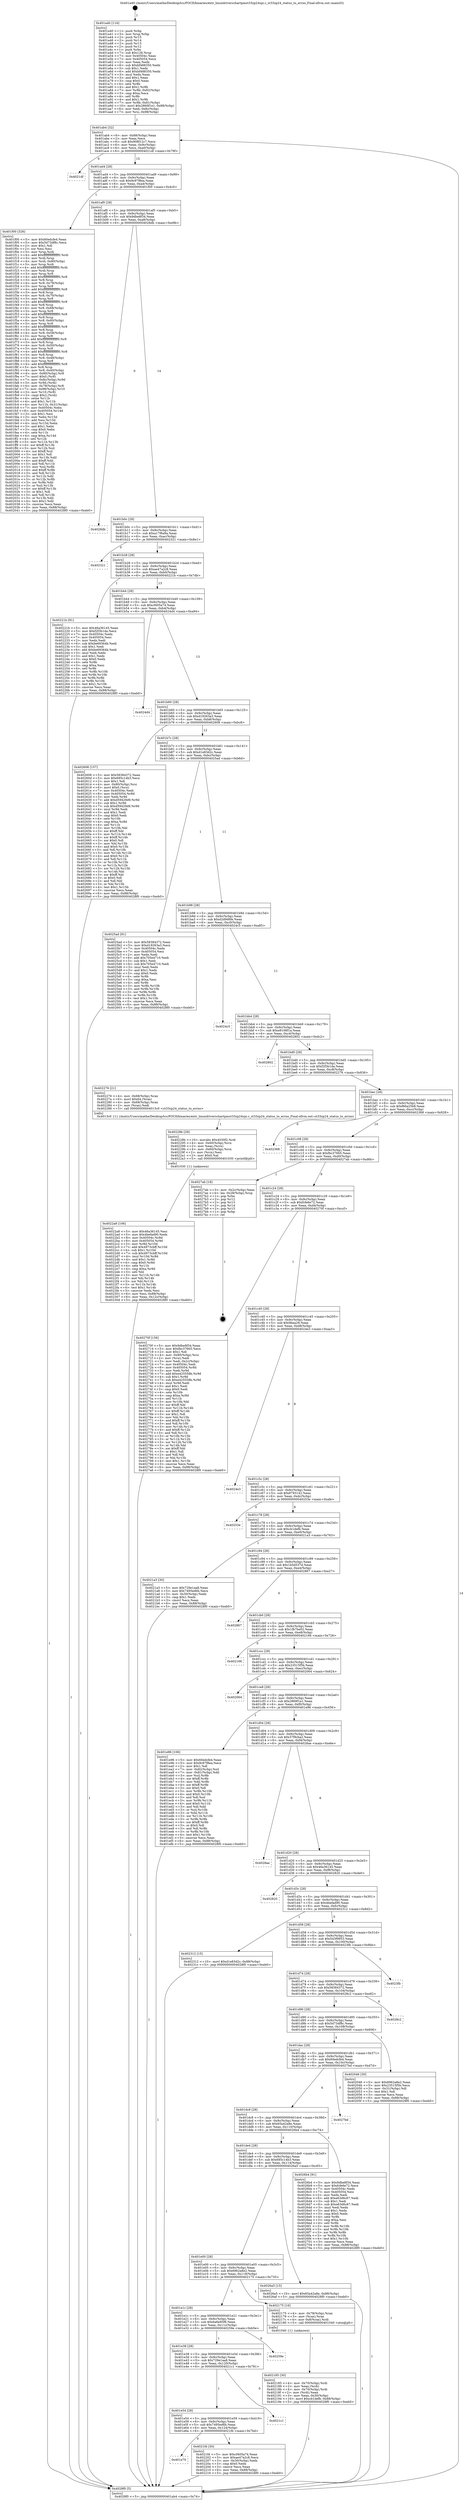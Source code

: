 digraph "0x401a40" {
  label = "0x401a40 (/mnt/c/Users/mathe/Desktop/tcc/POCII/binaries/extr_linuxdriverschartpmst33zp24spi.c_st33zp24_status_to_errno_Final-ollvm.out::main(0))"
  labelloc = "t"
  node[shape=record]

  Entry [label="",width=0.3,height=0.3,shape=circle,fillcolor=black,style=filled]
  "0x401ab4" [label="{
     0x401ab4 [32]\l
     | [instrs]\l
     &nbsp;&nbsp;0x401ab4 \<+6\>: mov -0x88(%rbp),%eax\l
     &nbsp;&nbsp;0x401aba \<+2\>: mov %eax,%ecx\l
     &nbsp;&nbsp;0x401abc \<+6\>: sub $0x908f12c7,%ecx\l
     &nbsp;&nbsp;0x401ac2 \<+6\>: mov %eax,-0x9c(%rbp)\l
     &nbsp;&nbsp;0x401ac8 \<+6\>: mov %ecx,-0xa0(%rbp)\l
     &nbsp;&nbsp;0x401ace \<+6\>: je 00000000004021df \<main+0x79f\>\l
  }"]
  "0x4021df" [label="{
     0x4021df\l
  }", style=dashed]
  "0x401ad4" [label="{
     0x401ad4 [28]\l
     | [instrs]\l
     &nbsp;&nbsp;0x401ad4 \<+5\>: jmp 0000000000401ad9 \<main+0x99\>\l
     &nbsp;&nbsp;0x401ad9 \<+6\>: mov -0x9c(%rbp),%eax\l
     &nbsp;&nbsp;0x401adf \<+5\>: sub $0x9c97f8ea,%eax\l
     &nbsp;&nbsp;0x401ae4 \<+6\>: mov %eax,-0xa4(%rbp)\l
     &nbsp;&nbsp;0x401aea \<+6\>: je 0000000000401f00 \<main+0x4c0\>\l
  }"]
  Exit [label="",width=0.3,height=0.3,shape=circle,fillcolor=black,style=filled,peripheries=2]
  "0x401f00" [label="{
     0x401f00 [326]\l
     | [instrs]\l
     &nbsp;&nbsp;0x401f00 \<+5\>: mov $0x60edcfe4,%eax\l
     &nbsp;&nbsp;0x401f05 \<+5\>: mov $0x5d73df8c,%ecx\l
     &nbsp;&nbsp;0x401f0a \<+2\>: mov $0x1,%dl\l
     &nbsp;&nbsp;0x401f0c \<+2\>: xor %esi,%esi\l
     &nbsp;&nbsp;0x401f0e \<+3\>: mov %rsp,%rdi\l
     &nbsp;&nbsp;0x401f11 \<+4\>: add $0xfffffffffffffff0,%rdi\l
     &nbsp;&nbsp;0x401f15 \<+3\>: mov %rdi,%rsp\l
     &nbsp;&nbsp;0x401f18 \<+4\>: mov %rdi,-0x80(%rbp)\l
     &nbsp;&nbsp;0x401f1c \<+3\>: mov %rsp,%rdi\l
     &nbsp;&nbsp;0x401f1f \<+4\>: add $0xfffffffffffffff0,%rdi\l
     &nbsp;&nbsp;0x401f23 \<+3\>: mov %rdi,%rsp\l
     &nbsp;&nbsp;0x401f26 \<+3\>: mov %rsp,%r8\l
     &nbsp;&nbsp;0x401f29 \<+4\>: add $0xfffffffffffffff0,%r8\l
     &nbsp;&nbsp;0x401f2d \<+3\>: mov %r8,%rsp\l
     &nbsp;&nbsp;0x401f30 \<+4\>: mov %r8,-0x78(%rbp)\l
     &nbsp;&nbsp;0x401f34 \<+3\>: mov %rsp,%r8\l
     &nbsp;&nbsp;0x401f37 \<+4\>: add $0xfffffffffffffff0,%r8\l
     &nbsp;&nbsp;0x401f3b \<+3\>: mov %r8,%rsp\l
     &nbsp;&nbsp;0x401f3e \<+4\>: mov %r8,-0x70(%rbp)\l
     &nbsp;&nbsp;0x401f42 \<+3\>: mov %rsp,%r8\l
     &nbsp;&nbsp;0x401f45 \<+4\>: add $0xfffffffffffffff0,%r8\l
     &nbsp;&nbsp;0x401f49 \<+3\>: mov %r8,%rsp\l
     &nbsp;&nbsp;0x401f4c \<+4\>: mov %r8,-0x68(%rbp)\l
     &nbsp;&nbsp;0x401f50 \<+3\>: mov %rsp,%r8\l
     &nbsp;&nbsp;0x401f53 \<+4\>: add $0xfffffffffffffff0,%r8\l
     &nbsp;&nbsp;0x401f57 \<+3\>: mov %r8,%rsp\l
     &nbsp;&nbsp;0x401f5a \<+4\>: mov %r8,-0x60(%rbp)\l
     &nbsp;&nbsp;0x401f5e \<+3\>: mov %rsp,%r8\l
     &nbsp;&nbsp;0x401f61 \<+4\>: add $0xfffffffffffffff0,%r8\l
     &nbsp;&nbsp;0x401f65 \<+3\>: mov %r8,%rsp\l
     &nbsp;&nbsp;0x401f68 \<+4\>: mov %r8,-0x58(%rbp)\l
     &nbsp;&nbsp;0x401f6c \<+3\>: mov %rsp,%r8\l
     &nbsp;&nbsp;0x401f6f \<+4\>: add $0xfffffffffffffff0,%r8\l
     &nbsp;&nbsp;0x401f73 \<+3\>: mov %r8,%rsp\l
     &nbsp;&nbsp;0x401f76 \<+4\>: mov %r8,-0x50(%rbp)\l
     &nbsp;&nbsp;0x401f7a \<+3\>: mov %rsp,%r8\l
     &nbsp;&nbsp;0x401f7d \<+4\>: add $0xfffffffffffffff0,%r8\l
     &nbsp;&nbsp;0x401f81 \<+3\>: mov %r8,%rsp\l
     &nbsp;&nbsp;0x401f84 \<+4\>: mov %r8,-0x48(%rbp)\l
     &nbsp;&nbsp;0x401f88 \<+3\>: mov %rsp,%r8\l
     &nbsp;&nbsp;0x401f8b \<+4\>: add $0xfffffffffffffff0,%r8\l
     &nbsp;&nbsp;0x401f8f \<+3\>: mov %r8,%rsp\l
     &nbsp;&nbsp;0x401f92 \<+4\>: mov %r8,-0x40(%rbp)\l
     &nbsp;&nbsp;0x401f96 \<+4\>: mov -0x80(%rbp),%r8\l
     &nbsp;&nbsp;0x401f9a \<+7\>: movl $0x0,(%r8)\l
     &nbsp;&nbsp;0x401fa1 \<+7\>: mov -0x8c(%rbp),%r9d\l
     &nbsp;&nbsp;0x401fa8 \<+3\>: mov %r9d,(%rdi)\l
     &nbsp;&nbsp;0x401fab \<+4\>: mov -0x78(%rbp),%r8\l
     &nbsp;&nbsp;0x401faf \<+7\>: mov -0x98(%rbp),%r10\l
     &nbsp;&nbsp;0x401fb6 \<+3\>: mov %r10,(%r8)\l
     &nbsp;&nbsp;0x401fb9 \<+3\>: cmpl $0x2,(%rdi)\l
     &nbsp;&nbsp;0x401fbc \<+4\>: setne %r11b\l
     &nbsp;&nbsp;0x401fc0 \<+4\>: and $0x1,%r11b\l
     &nbsp;&nbsp;0x401fc4 \<+4\>: mov %r11b,-0x31(%rbp)\l
     &nbsp;&nbsp;0x401fc8 \<+7\>: mov 0x40504c,%ebx\l
     &nbsp;&nbsp;0x401fcf \<+8\>: mov 0x405054,%r14d\l
     &nbsp;&nbsp;0x401fd7 \<+3\>: sub $0x1,%esi\l
     &nbsp;&nbsp;0x401fda \<+3\>: mov %ebx,%r15d\l
     &nbsp;&nbsp;0x401fdd \<+3\>: add %esi,%r15d\l
     &nbsp;&nbsp;0x401fe0 \<+4\>: imul %r15d,%ebx\l
     &nbsp;&nbsp;0x401fe4 \<+3\>: and $0x1,%ebx\l
     &nbsp;&nbsp;0x401fe7 \<+3\>: cmp $0x0,%ebx\l
     &nbsp;&nbsp;0x401fea \<+4\>: sete %r11b\l
     &nbsp;&nbsp;0x401fee \<+4\>: cmp $0xa,%r14d\l
     &nbsp;&nbsp;0x401ff2 \<+4\>: setl %r12b\l
     &nbsp;&nbsp;0x401ff6 \<+3\>: mov %r11b,%r13b\l
     &nbsp;&nbsp;0x401ff9 \<+4\>: xor $0xff,%r13b\l
     &nbsp;&nbsp;0x401ffd \<+3\>: mov %r12b,%sil\l
     &nbsp;&nbsp;0x402000 \<+4\>: xor $0xff,%sil\l
     &nbsp;&nbsp;0x402004 \<+3\>: xor $0x1,%dl\l
     &nbsp;&nbsp;0x402007 \<+3\>: mov %r13b,%dil\l
     &nbsp;&nbsp;0x40200a \<+4\>: and $0xff,%dil\l
     &nbsp;&nbsp;0x40200e \<+3\>: and %dl,%r11b\l
     &nbsp;&nbsp;0x402011 \<+3\>: mov %sil,%r8b\l
     &nbsp;&nbsp;0x402014 \<+4\>: and $0xff,%r8b\l
     &nbsp;&nbsp;0x402018 \<+3\>: and %dl,%r12b\l
     &nbsp;&nbsp;0x40201b \<+3\>: or %r11b,%dil\l
     &nbsp;&nbsp;0x40201e \<+3\>: or %r12b,%r8b\l
     &nbsp;&nbsp;0x402021 \<+3\>: xor %r8b,%dil\l
     &nbsp;&nbsp;0x402024 \<+3\>: or %sil,%r13b\l
     &nbsp;&nbsp;0x402027 \<+4\>: xor $0xff,%r13b\l
     &nbsp;&nbsp;0x40202b \<+3\>: or $0x1,%dl\l
     &nbsp;&nbsp;0x40202e \<+3\>: and %dl,%r13b\l
     &nbsp;&nbsp;0x402031 \<+3\>: or %r13b,%dil\l
     &nbsp;&nbsp;0x402034 \<+4\>: test $0x1,%dil\l
     &nbsp;&nbsp;0x402038 \<+3\>: cmovne %ecx,%eax\l
     &nbsp;&nbsp;0x40203b \<+6\>: mov %eax,-0x88(%rbp)\l
     &nbsp;&nbsp;0x402041 \<+5\>: jmp 00000000004028f0 \<main+0xeb0\>\l
  }"]
  "0x401af0" [label="{
     0x401af0 [28]\l
     | [instrs]\l
     &nbsp;&nbsp;0x401af0 \<+5\>: jmp 0000000000401af5 \<main+0xb5\>\l
     &nbsp;&nbsp;0x401af5 \<+6\>: mov -0x9c(%rbp),%eax\l
     &nbsp;&nbsp;0x401afb \<+5\>: sub $0x9dbe8f34,%eax\l
     &nbsp;&nbsp;0x401b00 \<+6\>: mov %eax,-0xa8(%rbp)\l
     &nbsp;&nbsp;0x401b06 \<+6\>: je 00000000004028db \<main+0xe9b\>\l
  }"]
  "0x4022a8" [label="{
     0x4022a8 [106]\l
     | [instrs]\l
     &nbsp;&nbsp;0x4022a8 \<+5\>: mov $0x46a36145,%esi\l
     &nbsp;&nbsp;0x4022ad \<+5\>: mov $0x4befad90,%edx\l
     &nbsp;&nbsp;0x4022b2 \<+8\>: mov 0x40504c,%r8d\l
     &nbsp;&nbsp;0x4022ba \<+8\>: mov 0x405054,%r9d\l
     &nbsp;&nbsp;0x4022c2 \<+3\>: mov %r8d,%r10d\l
     &nbsp;&nbsp;0x4022c5 \<+7\>: add $0x4973cbff,%r10d\l
     &nbsp;&nbsp;0x4022cc \<+4\>: sub $0x1,%r10d\l
     &nbsp;&nbsp;0x4022d0 \<+7\>: sub $0x4973cbff,%r10d\l
     &nbsp;&nbsp;0x4022d7 \<+4\>: imul %r10d,%r8d\l
     &nbsp;&nbsp;0x4022db \<+4\>: and $0x1,%r8d\l
     &nbsp;&nbsp;0x4022df \<+4\>: cmp $0x0,%r8d\l
     &nbsp;&nbsp;0x4022e3 \<+4\>: sete %r11b\l
     &nbsp;&nbsp;0x4022e7 \<+4\>: cmp $0xa,%r9d\l
     &nbsp;&nbsp;0x4022eb \<+3\>: setl %bl\l
     &nbsp;&nbsp;0x4022ee \<+3\>: mov %r11b,%r14b\l
     &nbsp;&nbsp;0x4022f1 \<+3\>: and %bl,%r14b\l
     &nbsp;&nbsp;0x4022f4 \<+3\>: xor %bl,%r11b\l
     &nbsp;&nbsp;0x4022f7 \<+3\>: or %r11b,%r14b\l
     &nbsp;&nbsp;0x4022fa \<+4\>: test $0x1,%r14b\l
     &nbsp;&nbsp;0x4022fe \<+3\>: cmovne %edx,%esi\l
     &nbsp;&nbsp;0x402301 \<+6\>: mov %esi,-0x88(%rbp)\l
     &nbsp;&nbsp;0x402307 \<+6\>: mov %eax,-0x12c(%rbp)\l
     &nbsp;&nbsp;0x40230d \<+5\>: jmp 00000000004028f0 \<main+0xeb0\>\l
  }"]
  "0x4028db" [label="{
     0x4028db\l
  }", style=dashed]
  "0x401b0c" [label="{
     0x401b0c [28]\l
     | [instrs]\l
     &nbsp;&nbsp;0x401b0c \<+5\>: jmp 0000000000401b11 \<main+0xd1\>\l
     &nbsp;&nbsp;0x401b11 \<+6\>: mov -0x9c(%rbp),%eax\l
     &nbsp;&nbsp;0x401b17 \<+5\>: sub $0xa17f6a9a,%eax\l
     &nbsp;&nbsp;0x401b1c \<+6\>: mov %eax,-0xac(%rbp)\l
     &nbsp;&nbsp;0x401b22 \<+6\>: je 0000000000402321 \<main+0x8e1\>\l
  }"]
  "0x40228b" [label="{
     0x40228b [29]\l
     | [instrs]\l
     &nbsp;&nbsp;0x40228b \<+10\>: movabs $0x4030f2,%rdi\l
     &nbsp;&nbsp;0x402295 \<+4\>: mov -0x60(%rbp),%rcx\l
     &nbsp;&nbsp;0x402299 \<+2\>: mov %eax,(%rcx)\l
     &nbsp;&nbsp;0x40229b \<+4\>: mov -0x60(%rbp),%rcx\l
     &nbsp;&nbsp;0x40229f \<+2\>: mov (%rcx),%esi\l
     &nbsp;&nbsp;0x4022a1 \<+2\>: mov $0x0,%al\l
     &nbsp;&nbsp;0x4022a3 \<+5\>: call 0000000000401030 \<printf@plt\>\l
     | [calls]\l
     &nbsp;&nbsp;0x401030 \{1\} (unknown)\l
  }"]
  "0x402321" [label="{
     0x402321\l
  }", style=dashed]
  "0x401b28" [label="{
     0x401b28 [28]\l
     | [instrs]\l
     &nbsp;&nbsp;0x401b28 \<+5\>: jmp 0000000000401b2d \<main+0xed\>\l
     &nbsp;&nbsp;0x401b2d \<+6\>: mov -0x9c(%rbp),%eax\l
     &nbsp;&nbsp;0x401b33 \<+5\>: sub $0xae47a2c8,%eax\l
     &nbsp;&nbsp;0x401b38 \<+6\>: mov %eax,-0xb0(%rbp)\l
     &nbsp;&nbsp;0x401b3e \<+6\>: je 000000000040221b \<main+0x7db\>\l
  }"]
  "0x401e70" [label="{
     0x401e70\l
  }", style=dashed]
  "0x40221b" [label="{
     0x40221b [91]\l
     | [instrs]\l
     &nbsp;&nbsp;0x40221b \<+5\>: mov $0x46a36145,%eax\l
     &nbsp;&nbsp;0x402220 \<+5\>: mov $0xf2f3b1da,%ecx\l
     &nbsp;&nbsp;0x402225 \<+7\>: mov 0x40504c,%edx\l
     &nbsp;&nbsp;0x40222c \<+7\>: mov 0x405054,%esi\l
     &nbsp;&nbsp;0x402233 \<+2\>: mov %edx,%edi\l
     &nbsp;&nbsp;0x402235 \<+6\>: sub $0xbe69364b,%edi\l
     &nbsp;&nbsp;0x40223b \<+3\>: sub $0x1,%edi\l
     &nbsp;&nbsp;0x40223e \<+6\>: add $0xbe69364b,%edi\l
     &nbsp;&nbsp;0x402244 \<+3\>: imul %edi,%edx\l
     &nbsp;&nbsp;0x402247 \<+3\>: and $0x1,%edx\l
     &nbsp;&nbsp;0x40224a \<+3\>: cmp $0x0,%edx\l
     &nbsp;&nbsp;0x40224d \<+4\>: sete %r8b\l
     &nbsp;&nbsp;0x402251 \<+3\>: cmp $0xa,%esi\l
     &nbsp;&nbsp;0x402254 \<+4\>: setl %r9b\l
     &nbsp;&nbsp;0x402258 \<+3\>: mov %r8b,%r10b\l
     &nbsp;&nbsp;0x40225b \<+3\>: and %r9b,%r10b\l
     &nbsp;&nbsp;0x40225e \<+3\>: xor %r9b,%r8b\l
     &nbsp;&nbsp;0x402261 \<+3\>: or %r8b,%r10b\l
     &nbsp;&nbsp;0x402264 \<+4\>: test $0x1,%r10b\l
     &nbsp;&nbsp;0x402268 \<+3\>: cmovne %ecx,%eax\l
     &nbsp;&nbsp;0x40226b \<+6\>: mov %eax,-0x88(%rbp)\l
     &nbsp;&nbsp;0x402271 \<+5\>: jmp 00000000004028f0 \<main+0xeb0\>\l
  }"]
  "0x401b44" [label="{
     0x401b44 [28]\l
     | [instrs]\l
     &nbsp;&nbsp;0x401b44 \<+5\>: jmp 0000000000401b49 \<main+0x109\>\l
     &nbsp;&nbsp;0x401b49 \<+6\>: mov -0x9c(%rbp),%eax\l
     &nbsp;&nbsp;0x401b4f \<+5\>: sub $0xcf405a74,%eax\l
     &nbsp;&nbsp;0x401b54 \<+6\>: mov %eax,-0xb4(%rbp)\l
     &nbsp;&nbsp;0x401b5a \<+6\>: je 00000000004024d4 \<main+0xa94\>\l
  }"]
  "0x4021fd" [label="{
     0x4021fd [30]\l
     | [instrs]\l
     &nbsp;&nbsp;0x4021fd \<+5\>: mov $0xcf405a74,%eax\l
     &nbsp;&nbsp;0x402202 \<+5\>: mov $0xae47a2c8,%ecx\l
     &nbsp;&nbsp;0x402207 \<+3\>: mov -0x30(%rbp),%edx\l
     &nbsp;&nbsp;0x40220a \<+3\>: cmp $0x0,%edx\l
     &nbsp;&nbsp;0x40220d \<+3\>: cmove %ecx,%eax\l
     &nbsp;&nbsp;0x402210 \<+6\>: mov %eax,-0x88(%rbp)\l
     &nbsp;&nbsp;0x402216 \<+5\>: jmp 00000000004028f0 \<main+0xeb0\>\l
  }"]
  "0x4024d4" [label="{
     0x4024d4\l
  }", style=dashed]
  "0x401b60" [label="{
     0x401b60 [28]\l
     | [instrs]\l
     &nbsp;&nbsp;0x401b60 \<+5\>: jmp 0000000000401b65 \<main+0x125\>\l
     &nbsp;&nbsp;0x401b65 \<+6\>: mov -0x9c(%rbp),%eax\l
     &nbsp;&nbsp;0x401b6b \<+5\>: sub $0xd19263a3,%eax\l
     &nbsp;&nbsp;0x401b70 \<+6\>: mov %eax,-0xb8(%rbp)\l
     &nbsp;&nbsp;0x401b76 \<+6\>: je 0000000000402608 \<main+0xbc8\>\l
  }"]
  "0x401e54" [label="{
     0x401e54 [28]\l
     | [instrs]\l
     &nbsp;&nbsp;0x401e54 \<+5\>: jmp 0000000000401e59 \<main+0x419\>\l
     &nbsp;&nbsp;0x401e59 \<+6\>: mov -0x9c(%rbp),%eax\l
     &nbsp;&nbsp;0x401e5f \<+5\>: sub $0x7495ed6b,%eax\l
     &nbsp;&nbsp;0x401e64 \<+6\>: mov %eax,-0x124(%rbp)\l
     &nbsp;&nbsp;0x401e6a \<+6\>: je 00000000004021fd \<main+0x7bd\>\l
  }"]
  "0x402608" [label="{
     0x402608 [157]\l
     | [instrs]\l
     &nbsp;&nbsp;0x402608 \<+5\>: mov $0x58384372,%eax\l
     &nbsp;&nbsp;0x40260d \<+5\>: mov $0x685c14b3,%ecx\l
     &nbsp;&nbsp;0x402612 \<+2\>: mov $0x1,%dl\l
     &nbsp;&nbsp;0x402614 \<+4\>: mov -0x80(%rbp),%rsi\l
     &nbsp;&nbsp;0x402618 \<+6\>: movl $0x0,(%rsi)\l
     &nbsp;&nbsp;0x40261e \<+7\>: mov 0x40504c,%edi\l
     &nbsp;&nbsp;0x402625 \<+8\>: mov 0x405054,%r8d\l
     &nbsp;&nbsp;0x40262d \<+3\>: mov %edi,%r9d\l
     &nbsp;&nbsp;0x402630 \<+7\>: add $0xd59429d9,%r9d\l
     &nbsp;&nbsp;0x402637 \<+4\>: sub $0x1,%r9d\l
     &nbsp;&nbsp;0x40263b \<+7\>: sub $0xd59429d9,%r9d\l
     &nbsp;&nbsp;0x402642 \<+4\>: imul %r9d,%edi\l
     &nbsp;&nbsp;0x402646 \<+3\>: and $0x1,%edi\l
     &nbsp;&nbsp;0x402649 \<+3\>: cmp $0x0,%edi\l
     &nbsp;&nbsp;0x40264c \<+4\>: sete %r10b\l
     &nbsp;&nbsp;0x402650 \<+4\>: cmp $0xa,%r8d\l
     &nbsp;&nbsp;0x402654 \<+4\>: setl %r11b\l
     &nbsp;&nbsp;0x402658 \<+3\>: mov %r10b,%bl\l
     &nbsp;&nbsp;0x40265b \<+3\>: xor $0xff,%bl\l
     &nbsp;&nbsp;0x40265e \<+3\>: mov %r11b,%r14b\l
     &nbsp;&nbsp;0x402661 \<+4\>: xor $0xff,%r14b\l
     &nbsp;&nbsp;0x402665 \<+3\>: xor $0x0,%dl\l
     &nbsp;&nbsp;0x402668 \<+3\>: mov %bl,%r15b\l
     &nbsp;&nbsp;0x40266b \<+4\>: and $0x0,%r15b\l
     &nbsp;&nbsp;0x40266f \<+3\>: and %dl,%r10b\l
     &nbsp;&nbsp;0x402672 \<+3\>: mov %r14b,%r12b\l
     &nbsp;&nbsp;0x402675 \<+4\>: and $0x0,%r12b\l
     &nbsp;&nbsp;0x402679 \<+3\>: and %dl,%r11b\l
     &nbsp;&nbsp;0x40267c \<+3\>: or %r10b,%r15b\l
     &nbsp;&nbsp;0x40267f \<+3\>: or %r11b,%r12b\l
     &nbsp;&nbsp;0x402682 \<+3\>: xor %r12b,%r15b\l
     &nbsp;&nbsp;0x402685 \<+3\>: or %r14b,%bl\l
     &nbsp;&nbsp;0x402688 \<+3\>: xor $0xff,%bl\l
     &nbsp;&nbsp;0x40268b \<+3\>: or $0x0,%dl\l
     &nbsp;&nbsp;0x40268e \<+2\>: and %dl,%bl\l
     &nbsp;&nbsp;0x402690 \<+3\>: or %bl,%r15b\l
     &nbsp;&nbsp;0x402693 \<+4\>: test $0x1,%r15b\l
     &nbsp;&nbsp;0x402697 \<+3\>: cmovne %ecx,%eax\l
     &nbsp;&nbsp;0x40269a \<+6\>: mov %eax,-0x88(%rbp)\l
     &nbsp;&nbsp;0x4026a0 \<+5\>: jmp 00000000004028f0 \<main+0xeb0\>\l
  }"]
  "0x401b7c" [label="{
     0x401b7c [28]\l
     | [instrs]\l
     &nbsp;&nbsp;0x401b7c \<+5\>: jmp 0000000000401b81 \<main+0x141\>\l
     &nbsp;&nbsp;0x401b81 \<+6\>: mov -0x9c(%rbp),%eax\l
     &nbsp;&nbsp;0x401b87 \<+5\>: sub $0xd1e83d2c,%eax\l
     &nbsp;&nbsp;0x401b8c \<+6\>: mov %eax,-0xbc(%rbp)\l
     &nbsp;&nbsp;0x401b92 \<+6\>: je 00000000004025ad \<main+0xb6d\>\l
  }"]
  "0x4021c1" [label="{
     0x4021c1\l
  }", style=dashed]
  "0x4025ad" [label="{
     0x4025ad [91]\l
     | [instrs]\l
     &nbsp;&nbsp;0x4025ad \<+5\>: mov $0x58384372,%eax\l
     &nbsp;&nbsp;0x4025b2 \<+5\>: mov $0xd19263a3,%ecx\l
     &nbsp;&nbsp;0x4025b7 \<+7\>: mov 0x40504c,%edx\l
     &nbsp;&nbsp;0x4025be \<+7\>: mov 0x405054,%esi\l
     &nbsp;&nbsp;0x4025c5 \<+2\>: mov %edx,%edi\l
     &nbsp;&nbsp;0x4025c7 \<+6\>: add $0x705e4710,%edi\l
     &nbsp;&nbsp;0x4025cd \<+3\>: sub $0x1,%edi\l
     &nbsp;&nbsp;0x4025d0 \<+6\>: sub $0x705e4710,%edi\l
     &nbsp;&nbsp;0x4025d6 \<+3\>: imul %edi,%edx\l
     &nbsp;&nbsp;0x4025d9 \<+3\>: and $0x1,%edx\l
     &nbsp;&nbsp;0x4025dc \<+3\>: cmp $0x0,%edx\l
     &nbsp;&nbsp;0x4025df \<+4\>: sete %r8b\l
     &nbsp;&nbsp;0x4025e3 \<+3\>: cmp $0xa,%esi\l
     &nbsp;&nbsp;0x4025e6 \<+4\>: setl %r9b\l
     &nbsp;&nbsp;0x4025ea \<+3\>: mov %r8b,%r10b\l
     &nbsp;&nbsp;0x4025ed \<+3\>: and %r9b,%r10b\l
     &nbsp;&nbsp;0x4025f0 \<+3\>: xor %r9b,%r8b\l
     &nbsp;&nbsp;0x4025f3 \<+3\>: or %r8b,%r10b\l
     &nbsp;&nbsp;0x4025f6 \<+4\>: test $0x1,%r10b\l
     &nbsp;&nbsp;0x4025fa \<+3\>: cmovne %ecx,%eax\l
     &nbsp;&nbsp;0x4025fd \<+6\>: mov %eax,-0x88(%rbp)\l
     &nbsp;&nbsp;0x402603 \<+5\>: jmp 00000000004028f0 \<main+0xeb0\>\l
  }"]
  "0x401b98" [label="{
     0x401b98 [28]\l
     | [instrs]\l
     &nbsp;&nbsp;0x401b98 \<+5\>: jmp 0000000000401b9d \<main+0x15d\>\l
     &nbsp;&nbsp;0x401b9d \<+6\>: mov -0x9c(%rbp),%eax\l
     &nbsp;&nbsp;0x401ba3 \<+5\>: sub $0xd2d9d6fe,%eax\l
     &nbsp;&nbsp;0x401ba8 \<+6\>: mov %eax,-0xc0(%rbp)\l
     &nbsp;&nbsp;0x401bae \<+6\>: je 00000000004024c5 \<main+0xa85\>\l
  }"]
  "0x401e38" [label="{
     0x401e38 [28]\l
     | [instrs]\l
     &nbsp;&nbsp;0x401e38 \<+5\>: jmp 0000000000401e3d \<main+0x3fd\>\l
     &nbsp;&nbsp;0x401e3d \<+6\>: mov -0x9c(%rbp),%eax\l
     &nbsp;&nbsp;0x401e43 \<+5\>: sub $0x729e1aa8,%eax\l
     &nbsp;&nbsp;0x401e48 \<+6\>: mov %eax,-0x120(%rbp)\l
     &nbsp;&nbsp;0x401e4e \<+6\>: je 00000000004021c1 \<main+0x781\>\l
  }"]
  "0x4024c5" [label="{
     0x4024c5\l
  }", style=dashed]
  "0x401bb4" [label="{
     0x401bb4 [28]\l
     | [instrs]\l
     &nbsp;&nbsp;0x401bb4 \<+5\>: jmp 0000000000401bb9 \<main+0x179\>\l
     &nbsp;&nbsp;0x401bb9 \<+6\>: mov -0x9c(%rbp),%eax\l
     &nbsp;&nbsp;0x401bbf \<+5\>: sub $0xe8108f1a,%eax\l
     &nbsp;&nbsp;0x401bc4 \<+6\>: mov %eax,-0xc4(%rbp)\l
     &nbsp;&nbsp;0x401bca \<+6\>: je 0000000000402802 \<main+0xdc2\>\l
  }"]
  "0x40259e" [label="{
     0x40259e\l
  }", style=dashed]
  "0x402802" [label="{
     0x402802\l
  }", style=dashed]
  "0x401bd0" [label="{
     0x401bd0 [28]\l
     | [instrs]\l
     &nbsp;&nbsp;0x401bd0 \<+5\>: jmp 0000000000401bd5 \<main+0x195\>\l
     &nbsp;&nbsp;0x401bd5 \<+6\>: mov -0x9c(%rbp),%eax\l
     &nbsp;&nbsp;0x401bdb \<+5\>: sub $0xf2f3b1da,%eax\l
     &nbsp;&nbsp;0x401be0 \<+6\>: mov %eax,-0xc8(%rbp)\l
     &nbsp;&nbsp;0x401be6 \<+6\>: je 0000000000402276 \<main+0x836\>\l
  }"]
  "0x402185" [label="{
     0x402185 [30]\l
     | [instrs]\l
     &nbsp;&nbsp;0x402185 \<+4\>: mov -0x70(%rbp),%rdi\l
     &nbsp;&nbsp;0x402189 \<+2\>: mov %eax,(%rdi)\l
     &nbsp;&nbsp;0x40218b \<+4\>: mov -0x70(%rbp),%rdi\l
     &nbsp;&nbsp;0x40218f \<+2\>: mov (%rdi),%eax\l
     &nbsp;&nbsp;0x402191 \<+3\>: mov %eax,-0x30(%rbp)\l
     &nbsp;&nbsp;0x402194 \<+10\>: movl $0xcb1defb,-0x88(%rbp)\l
     &nbsp;&nbsp;0x40219e \<+5\>: jmp 00000000004028f0 \<main+0xeb0\>\l
  }"]
  "0x402276" [label="{
     0x402276 [21]\l
     | [instrs]\l
     &nbsp;&nbsp;0x402276 \<+4\>: mov -0x68(%rbp),%rax\l
     &nbsp;&nbsp;0x40227a \<+6\>: movl $0x64,(%rax)\l
     &nbsp;&nbsp;0x402280 \<+4\>: mov -0x68(%rbp),%rax\l
     &nbsp;&nbsp;0x402284 \<+2\>: mov (%rax),%edi\l
     &nbsp;&nbsp;0x402286 \<+5\>: call 00000000004013c0 \<st33zp24_status_to_errno\>\l
     | [calls]\l
     &nbsp;&nbsp;0x4013c0 \{1\} (/mnt/c/Users/mathe/Desktop/tcc/POCII/binaries/extr_linuxdriverschartpmst33zp24spi.c_st33zp24_status_to_errno_Final-ollvm.out::st33zp24_status_to_errno)\l
  }"]
  "0x401bec" [label="{
     0x401bec [28]\l
     | [instrs]\l
     &nbsp;&nbsp;0x401bec \<+5\>: jmp 0000000000401bf1 \<main+0x1b1\>\l
     &nbsp;&nbsp;0x401bf1 \<+6\>: mov -0x9c(%rbp),%eax\l
     &nbsp;&nbsp;0x401bf7 \<+5\>: sub $0xf66a25b8,%eax\l
     &nbsp;&nbsp;0x401bfc \<+6\>: mov %eax,-0xcc(%rbp)\l
     &nbsp;&nbsp;0x401c02 \<+6\>: je 0000000000402368 \<main+0x928\>\l
  }"]
  "0x401e1c" [label="{
     0x401e1c [28]\l
     | [instrs]\l
     &nbsp;&nbsp;0x401e1c \<+5\>: jmp 0000000000401e21 \<main+0x3e1\>\l
     &nbsp;&nbsp;0x401e21 \<+6\>: mov -0x9c(%rbp),%eax\l
     &nbsp;&nbsp;0x401e27 \<+5\>: sub $0x6a6e95f8,%eax\l
     &nbsp;&nbsp;0x401e2c \<+6\>: mov %eax,-0x11c(%rbp)\l
     &nbsp;&nbsp;0x401e32 \<+6\>: je 000000000040259e \<main+0xb5e\>\l
  }"]
  "0x402368" [label="{
     0x402368\l
  }", style=dashed]
  "0x401c08" [label="{
     0x401c08 [28]\l
     | [instrs]\l
     &nbsp;&nbsp;0x401c08 \<+5\>: jmp 0000000000401c0d \<main+0x1cd\>\l
     &nbsp;&nbsp;0x401c0d \<+6\>: mov -0x9c(%rbp),%eax\l
     &nbsp;&nbsp;0x401c13 \<+5\>: sub $0xfbc37665,%eax\l
     &nbsp;&nbsp;0x401c18 \<+6\>: mov %eax,-0xd0(%rbp)\l
     &nbsp;&nbsp;0x401c1e \<+6\>: je 00000000004027ab \<main+0xd6b\>\l
  }"]
  "0x402175" [label="{
     0x402175 [16]\l
     | [instrs]\l
     &nbsp;&nbsp;0x402175 \<+4\>: mov -0x78(%rbp),%rax\l
     &nbsp;&nbsp;0x402179 \<+3\>: mov (%rax),%rax\l
     &nbsp;&nbsp;0x40217c \<+4\>: mov 0x8(%rax),%rdi\l
     &nbsp;&nbsp;0x402180 \<+5\>: call 0000000000401040 \<atoi@plt\>\l
     | [calls]\l
     &nbsp;&nbsp;0x401040 \{1\} (unknown)\l
  }"]
  "0x4027ab" [label="{
     0x4027ab [18]\l
     | [instrs]\l
     &nbsp;&nbsp;0x4027ab \<+3\>: mov -0x2c(%rbp),%eax\l
     &nbsp;&nbsp;0x4027ae \<+4\>: lea -0x28(%rbp),%rsp\l
     &nbsp;&nbsp;0x4027b2 \<+1\>: pop %rbx\l
     &nbsp;&nbsp;0x4027b3 \<+2\>: pop %r12\l
     &nbsp;&nbsp;0x4027b5 \<+2\>: pop %r13\l
     &nbsp;&nbsp;0x4027b7 \<+2\>: pop %r14\l
     &nbsp;&nbsp;0x4027b9 \<+2\>: pop %r15\l
     &nbsp;&nbsp;0x4027bb \<+1\>: pop %rbp\l
     &nbsp;&nbsp;0x4027bc \<+1\>: ret\l
  }"]
  "0x401c24" [label="{
     0x401c24 [28]\l
     | [instrs]\l
     &nbsp;&nbsp;0x401c24 \<+5\>: jmp 0000000000401c29 \<main+0x1e9\>\l
     &nbsp;&nbsp;0x401c29 \<+6\>: mov -0x9c(%rbp),%eax\l
     &nbsp;&nbsp;0x401c2f \<+5\>: sub $0xfcfe6e72,%eax\l
     &nbsp;&nbsp;0x401c34 \<+6\>: mov %eax,-0xd4(%rbp)\l
     &nbsp;&nbsp;0x401c3a \<+6\>: je 000000000040270f \<main+0xccf\>\l
  }"]
  "0x401e00" [label="{
     0x401e00 [28]\l
     | [instrs]\l
     &nbsp;&nbsp;0x401e00 \<+5\>: jmp 0000000000401e05 \<main+0x3c5\>\l
     &nbsp;&nbsp;0x401e05 \<+6\>: mov -0x9c(%rbp),%eax\l
     &nbsp;&nbsp;0x401e0b \<+5\>: sub $0x6962a8e2,%eax\l
     &nbsp;&nbsp;0x401e10 \<+6\>: mov %eax,-0x118(%rbp)\l
     &nbsp;&nbsp;0x401e16 \<+6\>: je 0000000000402175 \<main+0x735\>\l
  }"]
  "0x40270f" [label="{
     0x40270f [156]\l
     | [instrs]\l
     &nbsp;&nbsp;0x40270f \<+5\>: mov $0x9dbe8f34,%eax\l
     &nbsp;&nbsp;0x402714 \<+5\>: mov $0xfbc37665,%ecx\l
     &nbsp;&nbsp;0x402719 \<+2\>: mov $0x1,%dl\l
     &nbsp;&nbsp;0x40271b \<+4\>: mov -0x80(%rbp),%rsi\l
     &nbsp;&nbsp;0x40271f \<+2\>: mov (%rsi),%edi\l
     &nbsp;&nbsp;0x402721 \<+3\>: mov %edi,-0x2c(%rbp)\l
     &nbsp;&nbsp;0x402724 \<+7\>: mov 0x40504c,%edi\l
     &nbsp;&nbsp;0x40272b \<+8\>: mov 0x405054,%r8d\l
     &nbsp;&nbsp;0x402733 \<+3\>: mov %edi,%r9d\l
     &nbsp;&nbsp;0x402736 \<+7\>: add $0xe425558b,%r9d\l
     &nbsp;&nbsp;0x40273d \<+4\>: sub $0x1,%r9d\l
     &nbsp;&nbsp;0x402741 \<+7\>: sub $0xe425558b,%r9d\l
     &nbsp;&nbsp;0x402748 \<+4\>: imul %r9d,%edi\l
     &nbsp;&nbsp;0x40274c \<+3\>: and $0x1,%edi\l
     &nbsp;&nbsp;0x40274f \<+3\>: cmp $0x0,%edi\l
     &nbsp;&nbsp;0x402752 \<+4\>: sete %r10b\l
     &nbsp;&nbsp;0x402756 \<+4\>: cmp $0xa,%r8d\l
     &nbsp;&nbsp;0x40275a \<+4\>: setl %r11b\l
     &nbsp;&nbsp;0x40275e \<+3\>: mov %r10b,%bl\l
     &nbsp;&nbsp;0x402761 \<+3\>: xor $0xff,%bl\l
     &nbsp;&nbsp;0x402764 \<+3\>: mov %r11b,%r14b\l
     &nbsp;&nbsp;0x402767 \<+4\>: xor $0xff,%r14b\l
     &nbsp;&nbsp;0x40276b \<+3\>: xor $0x1,%dl\l
     &nbsp;&nbsp;0x40276e \<+3\>: mov %bl,%r15b\l
     &nbsp;&nbsp;0x402771 \<+4\>: and $0xff,%r15b\l
     &nbsp;&nbsp;0x402775 \<+3\>: and %dl,%r10b\l
     &nbsp;&nbsp;0x402778 \<+3\>: mov %r14b,%r12b\l
     &nbsp;&nbsp;0x40277b \<+4\>: and $0xff,%r12b\l
     &nbsp;&nbsp;0x40277f \<+3\>: and %dl,%r11b\l
     &nbsp;&nbsp;0x402782 \<+3\>: or %r10b,%r15b\l
     &nbsp;&nbsp;0x402785 \<+3\>: or %r11b,%r12b\l
     &nbsp;&nbsp;0x402788 \<+3\>: xor %r12b,%r15b\l
     &nbsp;&nbsp;0x40278b \<+3\>: or %r14b,%bl\l
     &nbsp;&nbsp;0x40278e \<+3\>: xor $0xff,%bl\l
     &nbsp;&nbsp;0x402791 \<+3\>: or $0x1,%dl\l
     &nbsp;&nbsp;0x402794 \<+2\>: and %dl,%bl\l
     &nbsp;&nbsp;0x402796 \<+3\>: or %bl,%r15b\l
     &nbsp;&nbsp;0x402799 \<+4\>: test $0x1,%r15b\l
     &nbsp;&nbsp;0x40279d \<+3\>: cmovne %ecx,%eax\l
     &nbsp;&nbsp;0x4027a0 \<+6\>: mov %eax,-0x88(%rbp)\l
     &nbsp;&nbsp;0x4027a6 \<+5\>: jmp 00000000004028f0 \<main+0xeb0\>\l
  }"]
  "0x401c40" [label="{
     0x401c40 [28]\l
     | [instrs]\l
     &nbsp;&nbsp;0x401c40 \<+5\>: jmp 0000000000401c45 \<main+0x205\>\l
     &nbsp;&nbsp;0x401c45 \<+6\>: mov -0x9c(%rbp),%eax\l
     &nbsp;&nbsp;0x401c4b \<+5\>: sub $0x9bea29,%eax\l
     &nbsp;&nbsp;0x401c50 \<+6\>: mov %eax,-0xd8(%rbp)\l
     &nbsp;&nbsp;0x401c56 \<+6\>: je 00000000004024e3 \<main+0xaa3\>\l
  }"]
  "0x4026a5" [label="{
     0x4026a5 [15]\l
     | [instrs]\l
     &nbsp;&nbsp;0x4026a5 \<+10\>: movl $0x65a42a8e,-0x88(%rbp)\l
     &nbsp;&nbsp;0x4026af \<+5\>: jmp 00000000004028f0 \<main+0xeb0\>\l
  }"]
  "0x4024e3" [label="{
     0x4024e3\l
  }", style=dashed]
  "0x401c5c" [label="{
     0x401c5c [28]\l
     | [instrs]\l
     &nbsp;&nbsp;0x401c5c \<+5\>: jmp 0000000000401c61 \<main+0x221\>\l
     &nbsp;&nbsp;0x401c61 \<+6\>: mov -0x9c(%rbp),%eax\l
     &nbsp;&nbsp;0x401c67 \<+5\>: sub $0x8793142,%eax\l
     &nbsp;&nbsp;0x401c6c \<+6\>: mov %eax,-0xdc(%rbp)\l
     &nbsp;&nbsp;0x401c72 \<+6\>: je 000000000040253e \<main+0xafe\>\l
  }"]
  "0x401de4" [label="{
     0x401de4 [28]\l
     | [instrs]\l
     &nbsp;&nbsp;0x401de4 \<+5\>: jmp 0000000000401de9 \<main+0x3a9\>\l
     &nbsp;&nbsp;0x401de9 \<+6\>: mov -0x9c(%rbp),%eax\l
     &nbsp;&nbsp;0x401def \<+5\>: sub $0x685c14b3,%eax\l
     &nbsp;&nbsp;0x401df4 \<+6\>: mov %eax,-0x114(%rbp)\l
     &nbsp;&nbsp;0x401dfa \<+6\>: je 00000000004026a5 \<main+0xc65\>\l
  }"]
  "0x40253e" [label="{
     0x40253e\l
  }", style=dashed]
  "0x401c78" [label="{
     0x401c78 [28]\l
     | [instrs]\l
     &nbsp;&nbsp;0x401c78 \<+5\>: jmp 0000000000401c7d \<main+0x23d\>\l
     &nbsp;&nbsp;0x401c7d \<+6\>: mov -0x9c(%rbp),%eax\l
     &nbsp;&nbsp;0x401c83 \<+5\>: sub $0xcb1defb,%eax\l
     &nbsp;&nbsp;0x401c88 \<+6\>: mov %eax,-0xe0(%rbp)\l
     &nbsp;&nbsp;0x401c8e \<+6\>: je 00000000004021a3 \<main+0x763\>\l
  }"]
  "0x4026b4" [label="{
     0x4026b4 [91]\l
     | [instrs]\l
     &nbsp;&nbsp;0x4026b4 \<+5\>: mov $0x9dbe8f34,%eax\l
     &nbsp;&nbsp;0x4026b9 \<+5\>: mov $0xfcfe6e72,%ecx\l
     &nbsp;&nbsp;0x4026be \<+7\>: mov 0x40504c,%edx\l
     &nbsp;&nbsp;0x4026c5 \<+7\>: mov 0x405054,%esi\l
     &nbsp;&nbsp;0x4026cc \<+2\>: mov %edx,%edi\l
     &nbsp;&nbsp;0x4026ce \<+6\>: add $0xe63d6c67,%edi\l
     &nbsp;&nbsp;0x4026d4 \<+3\>: sub $0x1,%edi\l
     &nbsp;&nbsp;0x4026d7 \<+6\>: sub $0xe63d6c67,%edi\l
     &nbsp;&nbsp;0x4026dd \<+3\>: imul %edi,%edx\l
     &nbsp;&nbsp;0x4026e0 \<+3\>: and $0x1,%edx\l
     &nbsp;&nbsp;0x4026e3 \<+3\>: cmp $0x0,%edx\l
     &nbsp;&nbsp;0x4026e6 \<+4\>: sete %r8b\l
     &nbsp;&nbsp;0x4026ea \<+3\>: cmp $0xa,%esi\l
     &nbsp;&nbsp;0x4026ed \<+4\>: setl %r9b\l
     &nbsp;&nbsp;0x4026f1 \<+3\>: mov %r8b,%r10b\l
     &nbsp;&nbsp;0x4026f4 \<+3\>: and %r9b,%r10b\l
     &nbsp;&nbsp;0x4026f7 \<+3\>: xor %r9b,%r8b\l
     &nbsp;&nbsp;0x4026fa \<+3\>: or %r8b,%r10b\l
     &nbsp;&nbsp;0x4026fd \<+4\>: test $0x1,%r10b\l
     &nbsp;&nbsp;0x402701 \<+3\>: cmovne %ecx,%eax\l
     &nbsp;&nbsp;0x402704 \<+6\>: mov %eax,-0x88(%rbp)\l
     &nbsp;&nbsp;0x40270a \<+5\>: jmp 00000000004028f0 \<main+0xeb0\>\l
  }"]
  "0x4021a3" [label="{
     0x4021a3 [30]\l
     | [instrs]\l
     &nbsp;&nbsp;0x4021a3 \<+5\>: mov $0x729e1aa8,%eax\l
     &nbsp;&nbsp;0x4021a8 \<+5\>: mov $0x7495ed6b,%ecx\l
     &nbsp;&nbsp;0x4021ad \<+3\>: mov -0x30(%rbp),%edx\l
     &nbsp;&nbsp;0x4021b0 \<+3\>: cmp $0x1,%edx\l
     &nbsp;&nbsp;0x4021b3 \<+3\>: cmovl %ecx,%eax\l
     &nbsp;&nbsp;0x4021b6 \<+6\>: mov %eax,-0x88(%rbp)\l
     &nbsp;&nbsp;0x4021bc \<+5\>: jmp 00000000004028f0 \<main+0xeb0\>\l
  }"]
  "0x401c94" [label="{
     0x401c94 [28]\l
     | [instrs]\l
     &nbsp;&nbsp;0x401c94 \<+5\>: jmp 0000000000401c99 \<main+0x259\>\l
     &nbsp;&nbsp;0x401c99 \<+6\>: mov -0x9c(%rbp),%eax\l
     &nbsp;&nbsp;0x401c9f \<+5\>: sub $0x1b5d537d,%eax\l
     &nbsp;&nbsp;0x401ca4 \<+6\>: mov %eax,-0xe4(%rbp)\l
     &nbsp;&nbsp;0x401caa \<+6\>: je 0000000000402867 \<main+0xe27\>\l
  }"]
  "0x401dc8" [label="{
     0x401dc8 [28]\l
     | [instrs]\l
     &nbsp;&nbsp;0x401dc8 \<+5\>: jmp 0000000000401dcd \<main+0x38d\>\l
     &nbsp;&nbsp;0x401dcd \<+6\>: mov -0x9c(%rbp),%eax\l
     &nbsp;&nbsp;0x401dd3 \<+5\>: sub $0x65a42a8e,%eax\l
     &nbsp;&nbsp;0x401dd8 \<+6\>: mov %eax,-0x110(%rbp)\l
     &nbsp;&nbsp;0x401dde \<+6\>: je 00000000004026b4 \<main+0xc74\>\l
  }"]
  "0x402867" [label="{
     0x402867\l
  }", style=dashed]
  "0x401cb0" [label="{
     0x401cb0 [28]\l
     | [instrs]\l
     &nbsp;&nbsp;0x401cb0 \<+5\>: jmp 0000000000401cb5 \<main+0x275\>\l
     &nbsp;&nbsp;0x401cb5 \<+6\>: mov -0x9c(%rbp),%eax\l
     &nbsp;&nbsp;0x401cbb \<+5\>: sub $0x1fb7be02,%eax\l
     &nbsp;&nbsp;0x401cc0 \<+6\>: mov %eax,-0xe8(%rbp)\l
     &nbsp;&nbsp;0x401cc6 \<+6\>: je 0000000000402166 \<main+0x726\>\l
  }"]
  "0x4027bd" [label="{
     0x4027bd\l
  }", style=dashed]
  "0x402166" [label="{
     0x402166\l
  }", style=dashed]
  "0x401ccc" [label="{
     0x401ccc [28]\l
     | [instrs]\l
     &nbsp;&nbsp;0x401ccc \<+5\>: jmp 0000000000401cd1 \<main+0x291\>\l
     &nbsp;&nbsp;0x401cd1 \<+6\>: mov -0x9c(%rbp),%eax\l
     &nbsp;&nbsp;0x401cd7 \<+5\>: sub $0x23515f5b,%eax\l
     &nbsp;&nbsp;0x401cdc \<+6\>: mov %eax,-0xec(%rbp)\l
     &nbsp;&nbsp;0x401ce2 \<+6\>: je 0000000000402064 \<main+0x624\>\l
  }"]
  "0x401dac" [label="{
     0x401dac [28]\l
     | [instrs]\l
     &nbsp;&nbsp;0x401dac \<+5\>: jmp 0000000000401db1 \<main+0x371\>\l
     &nbsp;&nbsp;0x401db1 \<+6\>: mov -0x9c(%rbp),%eax\l
     &nbsp;&nbsp;0x401db7 \<+5\>: sub $0x60edcfe4,%eax\l
     &nbsp;&nbsp;0x401dbc \<+6\>: mov %eax,-0x10c(%rbp)\l
     &nbsp;&nbsp;0x401dc2 \<+6\>: je 00000000004027bd \<main+0xd7d\>\l
  }"]
  "0x402064" [label="{
     0x402064\l
  }", style=dashed]
  "0x401ce8" [label="{
     0x401ce8 [28]\l
     | [instrs]\l
     &nbsp;&nbsp;0x401ce8 \<+5\>: jmp 0000000000401ced \<main+0x2ad\>\l
     &nbsp;&nbsp;0x401ced \<+6\>: mov -0x9c(%rbp),%eax\l
     &nbsp;&nbsp;0x401cf3 \<+5\>: sub $0x2869f1e1,%eax\l
     &nbsp;&nbsp;0x401cf8 \<+6\>: mov %eax,-0xf0(%rbp)\l
     &nbsp;&nbsp;0x401cfe \<+6\>: je 0000000000401e96 \<main+0x456\>\l
  }"]
  "0x402046" [label="{
     0x402046 [30]\l
     | [instrs]\l
     &nbsp;&nbsp;0x402046 \<+5\>: mov $0x6962a8e2,%eax\l
     &nbsp;&nbsp;0x40204b \<+5\>: mov $0x23515f5b,%ecx\l
     &nbsp;&nbsp;0x402050 \<+3\>: mov -0x31(%rbp),%dl\l
     &nbsp;&nbsp;0x402053 \<+3\>: test $0x1,%dl\l
     &nbsp;&nbsp;0x402056 \<+3\>: cmovne %ecx,%eax\l
     &nbsp;&nbsp;0x402059 \<+6\>: mov %eax,-0x88(%rbp)\l
     &nbsp;&nbsp;0x40205f \<+5\>: jmp 00000000004028f0 \<main+0xeb0\>\l
  }"]
  "0x401e96" [label="{
     0x401e96 [106]\l
     | [instrs]\l
     &nbsp;&nbsp;0x401e96 \<+5\>: mov $0x60edcfe4,%eax\l
     &nbsp;&nbsp;0x401e9b \<+5\>: mov $0x9c97f8ea,%ecx\l
     &nbsp;&nbsp;0x401ea0 \<+2\>: mov $0x1,%dl\l
     &nbsp;&nbsp;0x401ea2 \<+7\>: mov -0x82(%rbp),%sil\l
     &nbsp;&nbsp;0x401ea9 \<+7\>: mov -0x81(%rbp),%dil\l
     &nbsp;&nbsp;0x401eb0 \<+3\>: mov %sil,%r8b\l
     &nbsp;&nbsp;0x401eb3 \<+4\>: xor $0xff,%r8b\l
     &nbsp;&nbsp;0x401eb7 \<+3\>: mov %dil,%r9b\l
     &nbsp;&nbsp;0x401eba \<+4\>: xor $0xff,%r9b\l
     &nbsp;&nbsp;0x401ebe \<+3\>: xor $0x0,%dl\l
     &nbsp;&nbsp;0x401ec1 \<+3\>: mov %r8b,%r10b\l
     &nbsp;&nbsp;0x401ec4 \<+4\>: and $0x0,%r10b\l
     &nbsp;&nbsp;0x401ec8 \<+3\>: and %dl,%sil\l
     &nbsp;&nbsp;0x401ecb \<+3\>: mov %r9b,%r11b\l
     &nbsp;&nbsp;0x401ece \<+4\>: and $0x0,%r11b\l
     &nbsp;&nbsp;0x401ed2 \<+3\>: and %dl,%dil\l
     &nbsp;&nbsp;0x401ed5 \<+3\>: or %sil,%r10b\l
     &nbsp;&nbsp;0x401ed8 \<+3\>: or %dil,%r11b\l
     &nbsp;&nbsp;0x401edb \<+3\>: xor %r11b,%r10b\l
     &nbsp;&nbsp;0x401ede \<+3\>: or %r9b,%r8b\l
     &nbsp;&nbsp;0x401ee1 \<+4\>: xor $0xff,%r8b\l
     &nbsp;&nbsp;0x401ee5 \<+3\>: or $0x0,%dl\l
     &nbsp;&nbsp;0x401ee8 \<+3\>: and %dl,%r8b\l
     &nbsp;&nbsp;0x401eeb \<+3\>: or %r8b,%r10b\l
     &nbsp;&nbsp;0x401eee \<+4\>: test $0x1,%r10b\l
     &nbsp;&nbsp;0x401ef2 \<+3\>: cmovne %ecx,%eax\l
     &nbsp;&nbsp;0x401ef5 \<+6\>: mov %eax,-0x88(%rbp)\l
     &nbsp;&nbsp;0x401efb \<+5\>: jmp 00000000004028f0 \<main+0xeb0\>\l
  }"]
  "0x401d04" [label="{
     0x401d04 [28]\l
     | [instrs]\l
     &nbsp;&nbsp;0x401d04 \<+5\>: jmp 0000000000401d09 \<main+0x2c9\>\l
     &nbsp;&nbsp;0x401d09 \<+6\>: mov -0x9c(%rbp),%eax\l
     &nbsp;&nbsp;0x401d0f \<+5\>: sub $0x37f9cba2,%eax\l
     &nbsp;&nbsp;0x401d14 \<+6\>: mov %eax,-0xf4(%rbp)\l
     &nbsp;&nbsp;0x401d1a \<+6\>: je 00000000004028ae \<main+0xe6e\>\l
  }"]
  "0x4028f0" [label="{
     0x4028f0 [5]\l
     | [instrs]\l
     &nbsp;&nbsp;0x4028f0 \<+5\>: jmp 0000000000401ab4 \<main+0x74\>\l
  }"]
  "0x401a40" [label="{
     0x401a40 [116]\l
     | [instrs]\l
     &nbsp;&nbsp;0x401a40 \<+1\>: push %rbp\l
     &nbsp;&nbsp;0x401a41 \<+3\>: mov %rsp,%rbp\l
     &nbsp;&nbsp;0x401a44 \<+2\>: push %r15\l
     &nbsp;&nbsp;0x401a46 \<+2\>: push %r14\l
     &nbsp;&nbsp;0x401a48 \<+2\>: push %r13\l
     &nbsp;&nbsp;0x401a4a \<+2\>: push %r12\l
     &nbsp;&nbsp;0x401a4c \<+1\>: push %rbx\l
     &nbsp;&nbsp;0x401a4d \<+7\>: sub $0x128,%rsp\l
     &nbsp;&nbsp;0x401a54 \<+7\>: mov 0x40504c,%eax\l
     &nbsp;&nbsp;0x401a5b \<+7\>: mov 0x405054,%ecx\l
     &nbsp;&nbsp;0x401a62 \<+2\>: mov %eax,%edx\l
     &nbsp;&nbsp;0x401a64 \<+6\>: sub $0xbf488350,%edx\l
     &nbsp;&nbsp;0x401a6a \<+3\>: sub $0x1,%edx\l
     &nbsp;&nbsp;0x401a6d \<+6\>: add $0xbf488350,%edx\l
     &nbsp;&nbsp;0x401a73 \<+3\>: imul %edx,%eax\l
     &nbsp;&nbsp;0x401a76 \<+3\>: and $0x1,%eax\l
     &nbsp;&nbsp;0x401a79 \<+3\>: cmp $0x0,%eax\l
     &nbsp;&nbsp;0x401a7c \<+4\>: sete %r8b\l
     &nbsp;&nbsp;0x401a80 \<+4\>: and $0x1,%r8b\l
     &nbsp;&nbsp;0x401a84 \<+7\>: mov %r8b,-0x82(%rbp)\l
     &nbsp;&nbsp;0x401a8b \<+3\>: cmp $0xa,%ecx\l
     &nbsp;&nbsp;0x401a8e \<+4\>: setl %r8b\l
     &nbsp;&nbsp;0x401a92 \<+4\>: and $0x1,%r8b\l
     &nbsp;&nbsp;0x401a96 \<+7\>: mov %r8b,-0x81(%rbp)\l
     &nbsp;&nbsp;0x401a9d \<+10\>: movl $0x2869f1e1,-0x88(%rbp)\l
     &nbsp;&nbsp;0x401aa7 \<+6\>: mov %edi,-0x8c(%rbp)\l
     &nbsp;&nbsp;0x401aad \<+7\>: mov %rsi,-0x98(%rbp)\l
  }"]
  "0x401d90" [label="{
     0x401d90 [28]\l
     | [instrs]\l
     &nbsp;&nbsp;0x401d90 \<+5\>: jmp 0000000000401d95 \<main+0x355\>\l
     &nbsp;&nbsp;0x401d95 \<+6\>: mov -0x9c(%rbp),%eax\l
     &nbsp;&nbsp;0x401d9b \<+5\>: sub $0x5d73df8c,%eax\l
     &nbsp;&nbsp;0x401da0 \<+6\>: mov %eax,-0x108(%rbp)\l
     &nbsp;&nbsp;0x401da6 \<+6\>: je 0000000000402046 \<main+0x606\>\l
  }"]
  "0x4028c2" [label="{
     0x4028c2\l
  }", style=dashed]
  "0x4028ae" [label="{
     0x4028ae\l
  }", style=dashed]
  "0x401d20" [label="{
     0x401d20 [28]\l
     | [instrs]\l
     &nbsp;&nbsp;0x401d20 \<+5\>: jmp 0000000000401d25 \<main+0x2e5\>\l
     &nbsp;&nbsp;0x401d25 \<+6\>: mov -0x9c(%rbp),%eax\l
     &nbsp;&nbsp;0x401d2b \<+5\>: sub $0x46a36145,%eax\l
     &nbsp;&nbsp;0x401d30 \<+6\>: mov %eax,-0xf8(%rbp)\l
     &nbsp;&nbsp;0x401d36 \<+6\>: je 0000000000402820 \<main+0xde0\>\l
  }"]
  "0x401d74" [label="{
     0x401d74 [28]\l
     | [instrs]\l
     &nbsp;&nbsp;0x401d74 \<+5\>: jmp 0000000000401d79 \<main+0x339\>\l
     &nbsp;&nbsp;0x401d79 \<+6\>: mov -0x9c(%rbp),%eax\l
     &nbsp;&nbsp;0x401d7f \<+5\>: sub $0x58384372,%eax\l
     &nbsp;&nbsp;0x401d84 \<+6\>: mov %eax,-0x104(%rbp)\l
     &nbsp;&nbsp;0x401d8a \<+6\>: je 00000000004028c2 \<main+0xe82\>\l
  }"]
  "0x402820" [label="{
     0x402820\l
  }", style=dashed]
  "0x401d3c" [label="{
     0x401d3c [28]\l
     | [instrs]\l
     &nbsp;&nbsp;0x401d3c \<+5\>: jmp 0000000000401d41 \<main+0x301\>\l
     &nbsp;&nbsp;0x401d41 \<+6\>: mov -0x9c(%rbp),%eax\l
     &nbsp;&nbsp;0x401d47 \<+5\>: sub $0x4befad90,%eax\l
     &nbsp;&nbsp;0x401d4c \<+6\>: mov %eax,-0xfc(%rbp)\l
     &nbsp;&nbsp;0x401d52 \<+6\>: je 0000000000402312 \<main+0x8d2\>\l
  }"]
  "0x4023fb" [label="{
     0x4023fb\l
  }", style=dashed]
  "0x402312" [label="{
     0x402312 [15]\l
     | [instrs]\l
     &nbsp;&nbsp;0x402312 \<+10\>: movl $0xd1e83d2c,-0x88(%rbp)\l
     &nbsp;&nbsp;0x40231c \<+5\>: jmp 00000000004028f0 \<main+0xeb0\>\l
  }"]
  "0x401d58" [label="{
     0x401d58 [28]\l
     | [instrs]\l
     &nbsp;&nbsp;0x401d58 \<+5\>: jmp 0000000000401d5d \<main+0x31d\>\l
     &nbsp;&nbsp;0x401d5d \<+6\>: mov -0x9c(%rbp),%eax\l
     &nbsp;&nbsp;0x401d63 \<+5\>: sub $0x543f9953,%eax\l
     &nbsp;&nbsp;0x401d68 \<+6\>: mov %eax,-0x100(%rbp)\l
     &nbsp;&nbsp;0x401d6e \<+6\>: je 00000000004023fb \<main+0x9bb\>\l
  }"]
  Entry -> "0x401a40" [label=" 1"]
  "0x401ab4" -> "0x4021df" [label=" 0"]
  "0x401ab4" -> "0x401ad4" [label=" 15"]
  "0x4027ab" -> Exit [label=" 1"]
  "0x401ad4" -> "0x401f00" [label=" 1"]
  "0x401ad4" -> "0x401af0" [label=" 14"]
  "0x40270f" -> "0x4028f0" [label=" 1"]
  "0x401af0" -> "0x4028db" [label=" 0"]
  "0x401af0" -> "0x401b0c" [label=" 14"]
  "0x4026b4" -> "0x4028f0" [label=" 1"]
  "0x401b0c" -> "0x402321" [label=" 0"]
  "0x401b0c" -> "0x401b28" [label=" 14"]
  "0x4026a5" -> "0x4028f0" [label=" 1"]
  "0x401b28" -> "0x40221b" [label=" 1"]
  "0x401b28" -> "0x401b44" [label=" 13"]
  "0x402608" -> "0x4028f0" [label=" 1"]
  "0x401b44" -> "0x4024d4" [label=" 0"]
  "0x401b44" -> "0x401b60" [label=" 13"]
  "0x4025ad" -> "0x4028f0" [label=" 1"]
  "0x401b60" -> "0x402608" [label=" 1"]
  "0x401b60" -> "0x401b7c" [label=" 12"]
  "0x4022a8" -> "0x4028f0" [label=" 1"]
  "0x401b7c" -> "0x4025ad" [label=" 1"]
  "0x401b7c" -> "0x401b98" [label=" 11"]
  "0x40228b" -> "0x4022a8" [label=" 1"]
  "0x401b98" -> "0x4024c5" [label=" 0"]
  "0x401b98" -> "0x401bb4" [label=" 11"]
  "0x40221b" -> "0x4028f0" [label=" 1"]
  "0x401bb4" -> "0x402802" [label=" 0"]
  "0x401bb4" -> "0x401bd0" [label=" 11"]
  "0x4021fd" -> "0x4028f0" [label=" 1"]
  "0x401bd0" -> "0x402276" [label=" 1"]
  "0x401bd0" -> "0x401bec" [label=" 10"]
  "0x401e54" -> "0x4021fd" [label=" 1"]
  "0x401bec" -> "0x402368" [label=" 0"]
  "0x401bec" -> "0x401c08" [label=" 10"]
  "0x402312" -> "0x4028f0" [label=" 1"]
  "0x401c08" -> "0x4027ab" [label=" 1"]
  "0x401c08" -> "0x401c24" [label=" 9"]
  "0x401e38" -> "0x401e54" [label=" 1"]
  "0x401c24" -> "0x40270f" [label=" 1"]
  "0x401c24" -> "0x401c40" [label=" 8"]
  "0x402276" -> "0x40228b" [label=" 1"]
  "0x401c40" -> "0x4024e3" [label=" 0"]
  "0x401c40" -> "0x401c5c" [label=" 8"]
  "0x401e1c" -> "0x401e38" [label=" 1"]
  "0x401c5c" -> "0x40253e" [label=" 0"]
  "0x401c5c" -> "0x401c78" [label=" 8"]
  "0x401e54" -> "0x401e70" [label=" 0"]
  "0x401c78" -> "0x4021a3" [label=" 1"]
  "0x401c78" -> "0x401c94" [label=" 7"]
  "0x4021a3" -> "0x4028f0" [label=" 1"]
  "0x401c94" -> "0x402867" [label=" 0"]
  "0x401c94" -> "0x401cb0" [label=" 7"]
  "0x402175" -> "0x402185" [label=" 1"]
  "0x401cb0" -> "0x402166" [label=" 0"]
  "0x401cb0" -> "0x401ccc" [label=" 7"]
  "0x401e00" -> "0x401e1c" [label=" 1"]
  "0x401ccc" -> "0x402064" [label=" 0"]
  "0x401ccc" -> "0x401ce8" [label=" 7"]
  "0x401e38" -> "0x4021c1" [label=" 0"]
  "0x401ce8" -> "0x401e96" [label=" 1"]
  "0x401ce8" -> "0x401d04" [label=" 6"]
  "0x401e96" -> "0x4028f0" [label=" 1"]
  "0x401a40" -> "0x401ab4" [label=" 1"]
  "0x4028f0" -> "0x401ab4" [label=" 14"]
  "0x401de4" -> "0x401e00" [label=" 2"]
  "0x401f00" -> "0x4028f0" [label=" 1"]
  "0x401e1c" -> "0x40259e" [label=" 0"]
  "0x401d04" -> "0x4028ae" [label=" 0"]
  "0x401d04" -> "0x401d20" [label=" 6"]
  "0x401dc8" -> "0x401de4" [label=" 3"]
  "0x401d20" -> "0x402820" [label=" 0"]
  "0x401d20" -> "0x401d3c" [label=" 6"]
  "0x402185" -> "0x4028f0" [label=" 1"]
  "0x401d3c" -> "0x402312" [label=" 1"]
  "0x401d3c" -> "0x401d58" [label=" 5"]
  "0x401dac" -> "0x401dc8" [label=" 4"]
  "0x401d58" -> "0x4023fb" [label=" 0"]
  "0x401d58" -> "0x401d74" [label=" 5"]
  "0x401dc8" -> "0x4026b4" [label=" 1"]
  "0x401d74" -> "0x4028c2" [label=" 0"]
  "0x401d74" -> "0x401d90" [label=" 5"]
  "0x401de4" -> "0x4026a5" [label=" 1"]
  "0x401d90" -> "0x402046" [label=" 1"]
  "0x401d90" -> "0x401dac" [label=" 4"]
  "0x402046" -> "0x4028f0" [label=" 1"]
  "0x401e00" -> "0x402175" [label=" 1"]
  "0x401dac" -> "0x4027bd" [label=" 0"]
}
